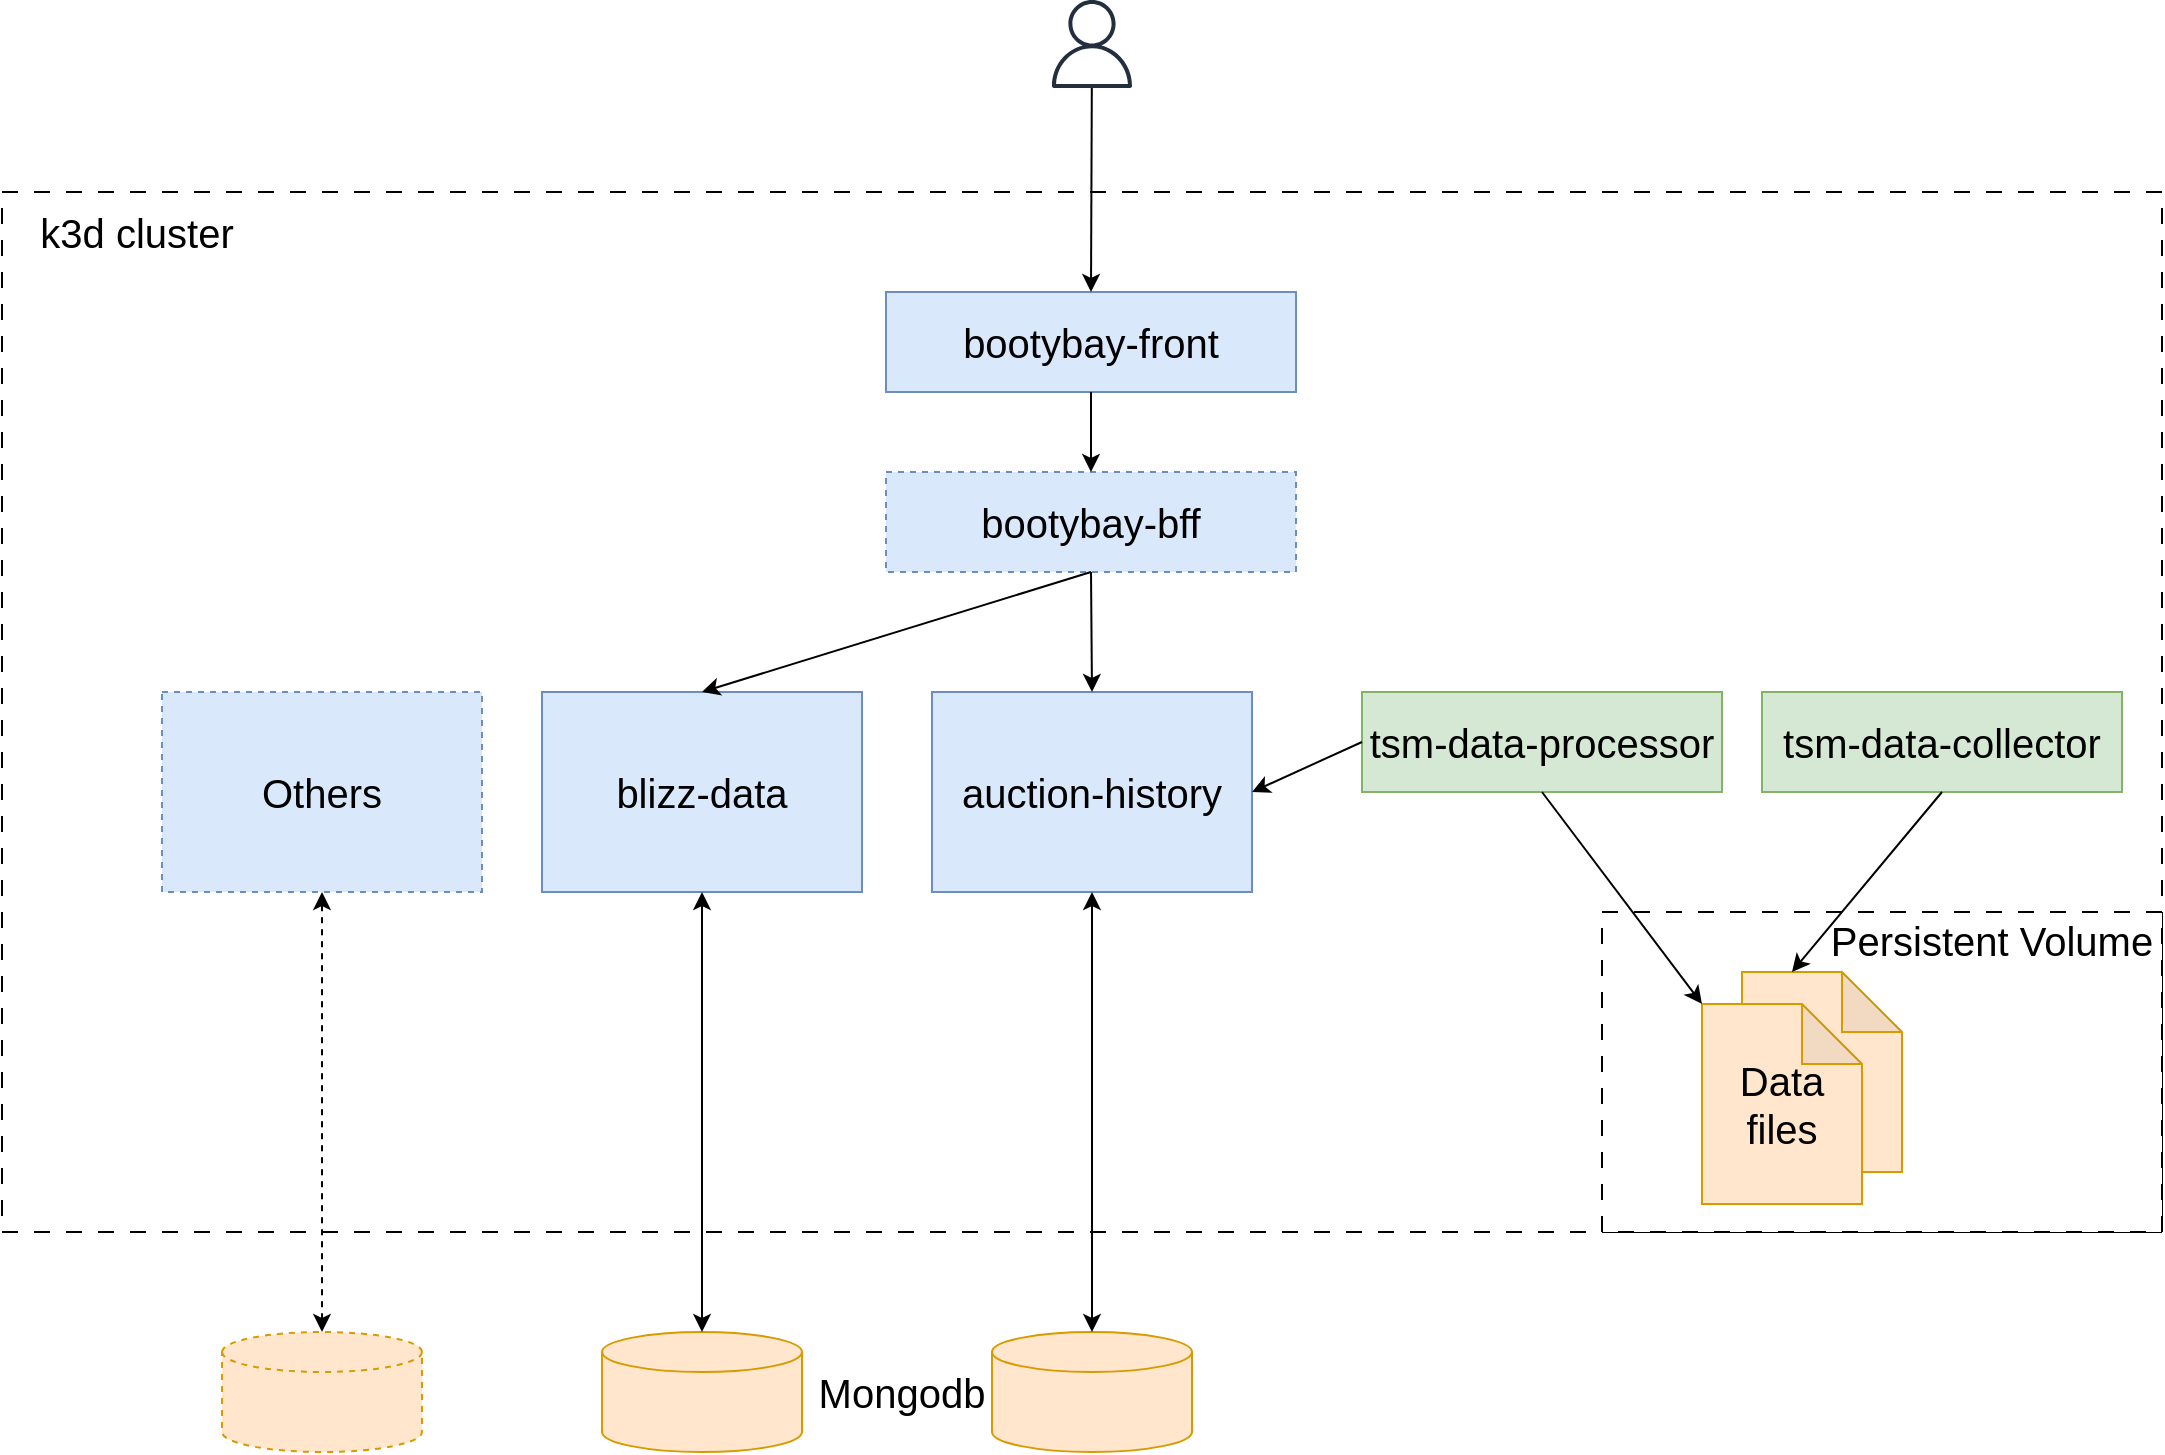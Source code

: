 <mxfile version="13.5.7" type="device"><diagram id="eA_0Y5Dteph21qm7jrz9" name="Page-1"><mxGraphModel dx="1185" dy="685" grid="1" gridSize="10" guides="1" tooltips="1" connect="1" arrows="1" fold="1" page="1" pageScale="1" pageWidth="1169" pageHeight="827" math="0" shadow="0"><root><mxCell id="0"/><mxCell id="1" parent="0"/><mxCell id="JrxTR-7eSDvvHOyk6PYO-27" value="" style="group" vertex="1" connectable="0" parent="1"><mxGeometry x="40" y="146" width="1080" height="630" as="geometry"/></mxCell><mxCell id="JrxTR-7eSDvvHOyk6PYO-1" value="" style="rounded=0;whiteSpace=wrap;html=1;dashed=1;perimeterSpacing=0;dashPattern=8 8;" vertex="1" parent="JrxTR-7eSDvvHOyk6PYO-27"><mxGeometry width="1080" height="520" as="geometry"/></mxCell><mxCell id="JrxTR-7eSDvvHOyk6PYO-3" value="k3d cluster" style="text;html=1;strokeColor=none;fillColor=none;align=center;verticalAlign=middle;whiteSpace=wrap;rounded=0;dashed=1;dashPattern=1 4;fontSize=20;" vertex="1" parent="JrxTR-7eSDvvHOyk6PYO-27"><mxGeometry x="10.004" y="10" width="115.048" height="20" as="geometry"/></mxCell><mxCell id="JrxTR-7eSDvvHOyk6PYO-30" value="Others" style="rounded=0;whiteSpace=wrap;html=1;fontSize=20;fillColor=#dae8fc;strokeColor=#6c8ebf;dashed=1;" vertex="1" parent="JrxTR-7eSDvvHOyk6PYO-27"><mxGeometry x="80" y="250" width="160" height="100" as="geometry"/></mxCell><mxCell id="JrxTR-7eSDvvHOyk6PYO-7" value="tsm-data-collector" style="rounded=0;whiteSpace=wrap;html=1;fontSize=20;fillColor=#d5e8d4;strokeColor=#82b366;" vertex="1" parent="JrxTR-7eSDvvHOyk6PYO-27"><mxGeometry x="880" y="250" width="180" height="50" as="geometry"/></mxCell><mxCell id="JrxTR-7eSDvvHOyk6PYO-6" value="tsm-data-processor" style="rounded=0;whiteSpace=wrap;html=1;fontSize=20;fillColor=#d5e8d4;strokeColor=#82b366;" vertex="1" parent="JrxTR-7eSDvvHOyk6PYO-27"><mxGeometry x="680" y="250" width="180" height="50" as="geometry"/></mxCell><mxCell id="JrxTR-7eSDvvHOyk6PYO-4" value="auction-history" style="rounded=0;whiteSpace=wrap;html=1;fontSize=20;fillColor=#dae8fc;strokeColor=#6c8ebf;" vertex="1" parent="JrxTR-7eSDvvHOyk6PYO-27"><mxGeometry x="465" y="250" width="160" height="100" as="geometry"/></mxCell><mxCell id="JrxTR-7eSDvvHOyk6PYO-5" value="blizz-data" style="rounded=0;whiteSpace=wrap;html=1;fontSize=20;fillColor=#dae8fc;strokeColor=#6c8ebf;" vertex="1" parent="JrxTR-7eSDvvHOyk6PYO-27"><mxGeometry x="270" y="250" width="160" height="100" as="geometry"/></mxCell><mxCell id="JrxTR-7eSDvvHOyk6PYO-9" value="" style="shape=cylinder2;whiteSpace=wrap;html=1;boundedLbl=1;backgroundOutline=1;size=10;fontSize=20;fillColor=#ffe6cc;strokeColor=#d79b00;" vertex="1" parent="JrxTR-7eSDvvHOyk6PYO-27"><mxGeometry x="300" y="570" width="100" height="60" as="geometry"/></mxCell><mxCell id="JrxTR-7eSDvvHOyk6PYO-10" value="" style="shape=cylinder2;whiteSpace=wrap;html=1;boundedLbl=1;backgroundOutline=1;size=10;fontSize=20;fillColor=#ffe6cc;strokeColor=#d79b00;" vertex="1" parent="JrxTR-7eSDvvHOyk6PYO-27"><mxGeometry x="495" y="570" width="100" height="60" as="geometry"/></mxCell><mxCell id="JrxTR-7eSDvvHOyk6PYO-18" value="" style="endArrow=classic;startArrow=classic;html=1;strokeWidth=1;fontSize=20;entryX=0.5;entryY=1;entryDx=0;entryDy=0;" edge="1" parent="JrxTR-7eSDvvHOyk6PYO-27" source="JrxTR-7eSDvvHOyk6PYO-10" target="JrxTR-7eSDvvHOyk6PYO-4"><mxGeometry width="50" height="50" relative="1" as="geometry"><mxPoint x="590" y="380" as="sourcePoint"/><mxPoint x="640" y="330" as="targetPoint"/></mxGeometry></mxCell><mxCell id="JrxTR-7eSDvvHOyk6PYO-20" value="" style="endArrow=classic;startArrow=classic;html=1;strokeWidth=1;fontSize=20;entryX=0.5;entryY=1;entryDx=0;entryDy=0;" edge="1" parent="JrxTR-7eSDvvHOyk6PYO-27" source="JrxTR-7eSDvvHOyk6PYO-9" target="JrxTR-7eSDvvHOyk6PYO-5"><mxGeometry width="50" height="50" relative="1" as="geometry"><mxPoint x="585" y="580" as="sourcePoint"/><mxPoint x="585" y="310" as="targetPoint"/></mxGeometry></mxCell><mxCell id="JrxTR-7eSDvvHOyk6PYO-26" value="Mongodb" style="text;html=1;strokeColor=none;fillColor=none;align=center;verticalAlign=middle;whiteSpace=wrap;rounded=0;dashed=1;dashPattern=1 4;fontSize=20;" vertex="1" parent="JrxTR-7eSDvvHOyk6PYO-27"><mxGeometry x="430" y="590" width="40" height="20" as="geometry"/></mxCell><mxCell id="JrxTR-7eSDvvHOyk6PYO-17" value="" style="endArrow=classic;html=1;strokeWidth=1;fontSize=20;exitX=0;exitY=0.5;exitDx=0;exitDy=0;entryX=1;entryY=0.5;entryDx=0;entryDy=0;" edge="1" parent="JrxTR-7eSDvvHOyk6PYO-27" source="JrxTR-7eSDvvHOyk6PYO-6" target="JrxTR-7eSDvvHOyk6PYO-4"><mxGeometry width="50" height="50" relative="1" as="geometry"><mxPoint x="510" y="380" as="sourcePoint"/><mxPoint x="560" y="330" as="targetPoint"/></mxGeometry></mxCell><mxCell id="JrxTR-7eSDvvHOyk6PYO-31" value="" style="shape=cylinder2;whiteSpace=wrap;html=1;boundedLbl=1;backgroundOutline=1;size=10;fontSize=20;fillColor=#ffe6cc;strokeColor=#d79b00;dashed=1;" vertex="1" parent="JrxTR-7eSDvvHOyk6PYO-27"><mxGeometry x="110" y="570" width="100" height="60" as="geometry"/></mxCell><mxCell id="JrxTR-7eSDvvHOyk6PYO-32" value="" style="endArrow=classic;startArrow=classic;html=1;strokeWidth=1;fontSize=20;entryX=0.5;entryY=1;entryDx=0;entryDy=0;dashed=1;" edge="1" parent="JrxTR-7eSDvvHOyk6PYO-27" source="JrxTR-7eSDvvHOyk6PYO-31"><mxGeometry width="50" height="50" relative="1" as="geometry"><mxPoint x="355" y="540" as="sourcePoint"/><mxPoint x="160" y="350" as="targetPoint"/></mxGeometry></mxCell><mxCell id="JrxTR-7eSDvvHOyk6PYO-11" value="" style="rounded=0;whiteSpace=wrap;html=1;fontSize=20;dashed=1;dashPattern=8 8;" vertex="1" parent="1"><mxGeometry x="840" y="506" width="280" height="160" as="geometry"/></mxCell><mxCell id="JrxTR-7eSDvvHOyk6PYO-12" value="Persistent Volume" style="text;html=1;strokeColor=none;fillColor=none;align=center;verticalAlign=middle;whiteSpace=wrap;rounded=0;dashed=1;dashPattern=1 4;fontSize=20;" vertex="1" parent="1"><mxGeometry x="950" y="510" width="170" height="20" as="geometry"/></mxCell><mxCell id="JrxTR-7eSDvvHOyk6PYO-14" value="" style="group" vertex="1" connectable="0" parent="1"><mxGeometry x="890" y="536" width="100" height="116" as="geometry"/></mxCell><mxCell id="JrxTR-7eSDvvHOyk6PYO-13" value="" style="shape=note;whiteSpace=wrap;html=1;backgroundOutline=1;darkOpacity=0.05;fontSize=20;fillColor=#ffe6cc;strokeColor=#d79b00;" vertex="1" parent="JrxTR-7eSDvvHOyk6PYO-14"><mxGeometry x="20" width="80" height="100" as="geometry"/></mxCell><mxCell id="JrxTR-7eSDvvHOyk6PYO-8" value="Data files" style="shape=note;whiteSpace=wrap;html=1;backgroundOutline=1;darkOpacity=0.05;fontSize=20;fillColor=#ffe6cc;strokeColor=#d79b00;" vertex="1" parent="JrxTR-7eSDvvHOyk6PYO-14"><mxGeometry y="16" width="80" height="100" as="geometry"/></mxCell><mxCell id="JrxTR-7eSDvvHOyk6PYO-15" value="" style="endArrow=classic;html=1;strokeWidth=1;fontSize=20;exitX=0.5;exitY=1;exitDx=0;exitDy=0;entryX=0;entryY=0;entryDx=25;entryDy=0;entryPerimeter=0;" edge="1" parent="1" source="JrxTR-7eSDvvHOyk6PYO-7" target="JrxTR-7eSDvvHOyk6PYO-13"><mxGeometry width="50" height="50" relative="1" as="geometry"><mxPoint x="550" y="526" as="sourcePoint"/><mxPoint x="600" y="476" as="targetPoint"/></mxGeometry></mxCell><mxCell id="JrxTR-7eSDvvHOyk6PYO-16" value="" style="endArrow=classic;html=1;strokeWidth=1;fontSize=20;exitX=0.5;exitY=1;exitDx=0;exitDy=0;entryX=0;entryY=0;entryDx=0;entryDy=0;entryPerimeter=0;" edge="1" parent="1" source="JrxTR-7eSDvvHOyk6PYO-6" target="JrxTR-7eSDvvHOyk6PYO-8"><mxGeometry width="50" height="50" relative="1" as="geometry"><mxPoint x="550" y="526" as="sourcePoint"/><mxPoint x="600" y="476" as="targetPoint"/></mxGeometry></mxCell><mxCell id="JrxTR-7eSDvvHOyk6PYO-21" value="bootybay-bff" style="rounded=0;whiteSpace=wrap;html=1;fontSize=20;fillColor=#dae8fc;strokeColor=#6c8ebf;dashed=1;" vertex="1" parent="1"><mxGeometry x="482" y="286" width="205" height="50" as="geometry"/></mxCell><mxCell id="JrxTR-7eSDvvHOyk6PYO-22" value="bootybay-front" style="rounded=0;whiteSpace=wrap;html=1;fontSize=20;fillColor=#dae8fc;strokeColor=#6c8ebf;" vertex="1" parent="1"><mxGeometry x="482" y="196" width="205" height="50" as="geometry"/></mxCell><mxCell id="JrxTR-7eSDvvHOyk6PYO-23" value="" style="endArrow=classic;html=1;strokeWidth=1;fontSize=20;exitX=0.5;exitY=1;exitDx=0;exitDy=0;" edge="1" parent="1" source="JrxTR-7eSDvvHOyk6PYO-22" target="JrxTR-7eSDvvHOyk6PYO-21"><mxGeometry width="50" height="50" relative="1" as="geometry"><mxPoint x="550" y="526" as="sourcePoint"/><mxPoint x="600" y="476" as="targetPoint"/></mxGeometry></mxCell><mxCell id="JrxTR-7eSDvvHOyk6PYO-24" value="" style="endArrow=classic;html=1;strokeWidth=1;fontSize=20;exitX=0.5;exitY=1;exitDx=0;exitDy=0;entryX=0.5;entryY=0;entryDx=0;entryDy=0;" edge="1" parent="1" source="JrxTR-7eSDvvHOyk6PYO-21" target="JrxTR-7eSDvvHOyk6PYO-4"><mxGeometry width="50" height="50" relative="1" as="geometry"><mxPoint x="550" y="526" as="sourcePoint"/><mxPoint x="600" y="476" as="targetPoint"/></mxGeometry></mxCell><mxCell id="JrxTR-7eSDvvHOyk6PYO-25" value="" style="endArrow=classic;html=1;strokeWidth=1;fontSize=20;exitX=0.5;exitY=1;exitDx=0;exitDy=0;entryX=0.5;entryY=0;entryDx=0;entryDy=0;" edge="1" parent="1" source="JrxTR-7eSDvvHOyk6PYO-21" target="JrxTR-7eSDvvHOyk6PYO-5"><mxGeometry width="50" height="50" relative="1" as="geometry"><mxPoint x="550" y="526" as="sourcePoint"/><mxPoint x="600" y="476" as="targetPoint"/></mxGeometry></mxCell><mxCell id="JrxTR-7eSDvvHOyk6PYO-33" value="" style="outlineConnect=0;fontColor=#232F3E;gradientColor=none;fillColor=#232F3E;strokeColor=none;dashed=0;verticalLabelPosition=bottom;verticalAlign=top;align=center;html=1;fontSize=12;fontStyle=0;aspect=fixed;pointerEvents=1;shape=mxgraph.aws4.user;" vertex="1" parent="1"><mxGeometry x="563" y="50" width="44" height="44" as="geometry"/></mxCell><mxCell id="JrxTR-7eSDvvHOyk6PYO-34" value="" style="endArrow=classic;html=1;strokeWidth=1;fontSize=20;entryX=0.5;entryY=0;entryDx=0;entryDy=0;" edge="1" parent="1" source="JrxTR-7eSDvvHOyk6PYO-33" target="JrxTR-7eSDvvHOyk6PYO-22"><mxGeometry width="50" height="50" relative="1" as="geometry"><mxPoint x="560" y="330" as="sourcePoint"/><mxPoint x="610" y="280" as="targetPoint"/></mxGeometry></mxCell></root></mxGraphModel></diagram></mxfile>